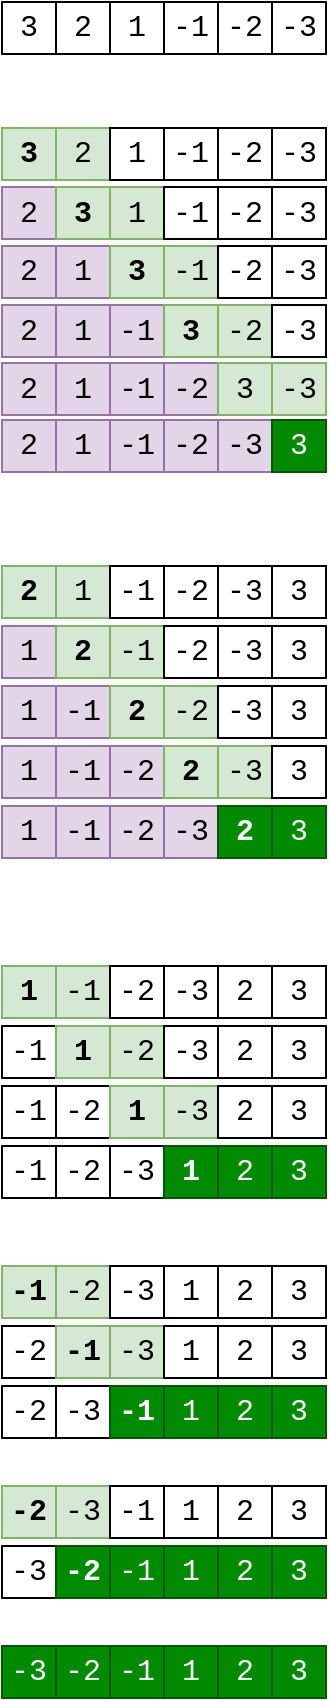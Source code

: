 <mxfile version="12.3.2" type="device" pages="1"><diagram id="4ZnpgWZ7a1Y97kQLqHUX" name="Page-1"><mxGraphModel dx="763" dy="593" grid="0" gridSize="10" guides="1" tooltips="1" connect="1" arrows="1" fold="1" page="1" pageScale="1" pageWidth="827" pageHeight="1169" math="0" shadow="0"><root><mxCell id="0"/><mxCell id="1" parent="0"/><mxCell id="ZXZtvZ2Lm0c-uwcH2c2j-1" value="3" style="rounded=0;whiteSpace=wrap;html=1;fontFamily=Courier New;fontSize=15;fillColor=#d5e8d4;strokeColor=#82b366;fontStyle=1" vertex="1" parent="1"><mxGeometry x="80" y="101" width="27" height="26" as="geometry"/></mxCell><mxCell id="ZXZtvZ2Lm0c-uwcH2c2j-2" value="2" style="rounded=0;whiteSpace=wrap;html=1;fontFamily=Courier New;fontSize=15;fillColor=#d5e8d4;strokeColor=#82b366;" vertex="1" parent="1"><mxGeometry x="107" y="101" width="27" height="26" as="geometry"/></mxCell><mxCell id="ZXZtvZ2Lm0c-uwcH2c2j-3" value="1" style="rounded=0;whiteSpace=wrap;html=1;fontFamily=Courier New;fontSize=15;" vertex="1" parent="1"><mxGeometry x="134" y="101" width="27" height="26" as="geometry"/></mxCell><mxCell id="ZXZtvZ2Lm0c-uwcH2c2j-4" value="-1" style="rounded=0;whiteSpace=wrap;html=1;fontFamily=Courier New;fontSize=15;" vertex="1" parent="1"><mxGeometry x="161" y="101" width="27" height="26" as="geometry"/></mxCell><mxCell id="ZXZtvZ2Lm0c-uwcH2c2j-5" value="-2" style="rounded=0;whiteSpace=wrap;html=1;fontFamily=Courier New;fontSize=15;" vertex="1" parent="1"><mxGeometry x="188" y="101" width="27" height="26" as="geometry"/></mxCell><mxCell id="ZXZtvZ2Lm0c-uwcH2c2j-6" value="-3" style="rounded=0;whiteSpace=wrap;html=1;fontFamily=Courier New;fontSize=15;" vertex="1" parent="1"><mxGeometry x="215" y="101" width="27" height="26" as="geometry"/></mxCell><mxCell id="ZXZtvZ2Lm0c-uwcH2c2j-7" value="2" style="rounded=0;whiteSpace=wrap;html=1;fontFamily=Courier New;fontSize=15;fillColor=#e1d5e7;strokeColor=#9673a6;" vertex="1" parent="1"><mxGeometry x="80" y="130.5" width="27" height="26" as="geometry"/></mxCell><mxCell id="ZXZtvZ2Lm0c-uwcH2c2j-8" value="3" style="rounded=0;whiteSpace=wrap;html=1;fontFamily=Courier New;fontSize=15;fillColor=#d5e8d4;strokeColor=#82b366;fontStyle=1" vertex="1" parent="1"><mxGeometry x="107" y="130.5" width="27" height="26" as="geometry"/></mxCell><mxCell id="ZXZtvZ2Lm0c-uwcH2c2j-9" value="1" style="rounded=0;whiteSpace=wrap;html=1;fontFamily=Courier New;fontSize=15;fillColor=#d5e8d4;strokeColor=#82b366;" vertex="1" parent="1"><mxGeometry x="134" y="130.5" width="27" height="26" as="geometry"/></mxCell><mxCell id="ZXZtvZ2Lm0c-uwcH2c2j-10" value="-1" style="rounded=0;whiteSpace=wrap;html=1;fontFamily=Courier New;fontSize=15;" vertex="1" parent="1"><mxGeometry x="161" y="130.5" width="27" height="26" as="geometry"/></mxCell><mxCell id="ZXZtvZ2Lm0c-uwcH2c2j-11" value="-2" style="rounded=0;whiteSpace=wrap;html=1;fontFamily=Courier New;fontSize=15;" vertex="1" parent="1"><mxGeometry x="188" y="130.5" width="27" height="26" as="geometry"/></mxCell><mxCell id="ZXZtvZ2Lm0c-uwcH2c2j-12" value="-3" style="rounded=0;whiteSpace=wrap;html=1;fontFamily=Courier New;fontSize=15;" vertex="1" parent="1"><mxGeometry x="215" y="130.5" width="27" height="26" as="geometry"/></mxCell><mxCell id="ZXZtvZ2Lm0c-uwcH2c2j-13" value="2" style="rounded=0;whiteSpace=wrap;html=1;fontFamily=Courier New;fontSize=15;fillColor=#e1d5e7;strokeColor=#9673a6;" vertex="1" parent="1"><mxGeometry x="80" y="160" width="27" height="26" as="geometry"/></mxCell><mxCell id="ZXZtvZ2Lm0c-uwcH2c2j-14" value="1" style="rounded=0;whiteSpace=wrap;html=1;fontFamily=Courier New;fontSize=15;fillColor=#e1d5e7;strokeColor=#9673a6;" vertex="1" parent="1"><mxGeometry x="107" y="160" width="27" height="26" as="geometry"/></mxCell><mxCell id="ZXZtvZ2Lm0c-uwcH2c2j-15" value="3" style="rounded=0;whiteSpace=wrap;html=1;fontFamily=Courier New;fontSize=15;fillColor=#d5e8d4;strokeColor=#82b366;fontStyle=1" vertex="1" parent="1"><mxGeometry x="134" y="160" width="27" height="26" as="geometry"/></mxCell><mxCell id="ZXZtvZ2Lm0c-uwcH2c2j-16" value="-1" style="rounded=0;whiteSpace=wrap;html=1;fontFamily=Courier New;fontSize=15;fillColor=#d5e8d4;strokeColor=#82b366;" vertex="1" parent="1"><mxGeometry x="161" y="160" width="27" height="26" as="geometry"/></mxCell><mxCell id="ZXZtvZ2Lm0c-uwcH2c2j-17" value="-2" style="rounded=0;whiteSpace=wrap;html=1;fontFamily=Courier New;fontSize=15;" vertex="1" parent="1"><mxGeometry x="188" y="160" width="27" height="26" as="geometry"/></mxCell><mxCell id="ZXZtvZ2Lm0c-uwcH2c2j-18" value="-3" style="rounded=0;whiteSpace=wrap;html=1;fontFamily=Courier New;fontSize=15;" vertex="1" parent="1"><mxGeometry x="215" y="160" width="27" height="26" as="geometry"/></mxCell><mxCell id="ZXZtvZ2Lm0c-uwcH2c2j-19" value="2" style="rounded=0;whiteSpace=wrap;html=1;fontFamily=Courier New;fontSize=15;fillColor=#e1d5e7;strokeColor=#9673a6;" vertex="1" parent="1"><mxGeometry x="80" y="189.5" width="27" height="26" as="geometry"/></mxCell><mxCell id="ZXZtvZ2Lm0c-uwcH2c2j-20" value="1" style="rounded=0;whiteSpace=wrap;html=1;fontFamily=Courier New;fontSize=15;fillColor=#e1d5e7;strokeColor=#9673a6;" vertex="1" parent="1"><mxGeometry x="107" y="189.5" width="27" height="26" as="geometry"/></mxCell><mxCell id="ZXZtvZ2Lm0c-uwcH2c2j-21" value="-1" style="rounded=0;whiteSpace=wrap;html=1;fontFamily=Courier New;fontSize=15;fillColor=#e1d5e7;strokeColor=#9673a6;" vertex="1" parent="1"><mxGeometry x="134" y="189.5" width="27" height="26" as="geometry"/></mxCell><mxCell id="ZXZtvZ2Lm0c-uwcH2c2j-22" value="3" style="rounded=0;whiteSpace=wrap;html=1;fontFamily=Courier New;fontSize=15;fillColor=#d5e8d4;strokeColor=#82b366;fontStyle=1" vertex="1" parent="1"><mxGeometry x="161" y="189.5" width="27" height="26" as="geometry"/></mxCell><mxCell id="ZXZtvZ2Lm0c-uwcH2c2j-23" value="-2" style="rounded=0;whiteSpace=wrap;html=1;fontFamily=Courier New;fontSize=15;fillColor=#d5e8d4;strokeColor=#82b366;" vertex="1" parent="1"><mxGeometry x="188" y="189.5" width="27" height="26" as="geometry"/></mxCell><mxCell id="ZXZtvZ2Lm0c-uwcH2c2j-24" value="-3" style="rounded=0;whiteSpace=wrap;html=1;fontFamily=Courier New;fontSize=15;" vertex="1" parent="1"><mxGeometry x="215" y="189.5" width="27" height="26" as="geometry"/></mxCell><mxCell id="ZXZtvZ2Lm0c-uwcH2c2j-25" value="2" style="rounded=0;whiteSpace=wrap;html=1;fontFamily=Courier New;fontSize=15;fillColor=#e1d5e7;strokeColor=#9673a6;" vertex="1" parent="1"><mxGeometry x="80" y="218.5" width="27" height="26" as="geometry"/></mxCell><mxCell id="ZXZtvZ2Lm0c-uwcH2c2j-26" value="1" style="rounded=0;whiteSpace=wrap;html=1;fontFamily=Courier New;fontSize=15;fillColor=#e1d5e7;strokeColor=#9673a6;" vertex="1" parent="1"><mxGeometry x="107" y="218.5" width="27" height="26" as="geometry"/></mxCell><mxCell id="ZXZtvZ2Lm0c-uwcH2c2j-27" value="-1" style="rounded=0;whiteSpace=wrap;html=1;fontFamily=Courier New;fontSize=15;fillColor=#e1d5e7;strokeColor=#9673a6;" vertex="1" parent="1"><mxGeometry x="134" y="218.5" width="27" height="26" as="geometry"/></mxCell><mxCell id="ZXZtvZ2Lm0c-uwcH2c2j-28" value="-2" style="rounded=0;whiteSpace=wrap;html=1;fontFamily=Courier New;fontSize=15;fillColor=#e1d5e7;strokeColor=#9673a6;" vertex="1" parent="1"><mxGeometry x="161" y="218.5" width="27" height="26" as="geometry"/></mxCell><mxCell id="ZXZtvZ2Lm0c-uwcH2c2j-29" value="3" style="rounded=0;whiteSpace=wrap;html=1;fontFamily=Courier New;fontSize=15;fillColor=#d5e8d4;strokeColor=#82b366;" vertex="1" parent="1"><mxGeometry x="188" y="218.5" width="27" height="26" as="geometry"/></mxCell><mxCell id="ZXZtvZ2Lm0c-uwcH2c2j-30" value="-3" style="rounded=0;whiteSpace=wrap;html=1;fontFamily=Courier New;fontSize=15;fillColor=#d5e8d4;strokeColor=#82b366;" vertex="1" parent="1"><mxGeometry x="215" y="218.5" width="27" height="26" as="geometry"/></mxCell><mxCell id="ZXZtvZ2Lm0c-uwcH2c2j-31" value="2" style="rounded=0;whiteSpace=wrap;html=1;fontFamily=Courier New;fontSize=15;fillColor=#e1d5e7;strokeColor=#9673a6;" vertex="1" parent="1"><mxGeometry x="80" y="247" width="27" height="26" as="geometry"/></mxCell><mxCell id="ZXZtvZ2Lm0c-uwcH2c2j-32" value="1" style="rounded=0;whiteSpace=wrap;html=1;fontFamily=Courier New;fontSize=15;fillColor=#e1d5e7;strokeColor=#9673a6;" vertex="1" parent="1"><mxGeometry x="107" y="247" width="27" height="26" as="geometry"/></mxCell><mxCell id="ZXZtvZ2Lm0c-uwcH2c2j-33" value="-1" style="rounded=0;whiteSpace=wrap;html=1;fontFamily=Courier New;fontSize=15;fillColor=#e1d5e7;strokeColor=#9673a6;" vertex="1" parent="1"><mxGeometry x="134" y="247" width="27" height="26" as="geometry"/></mxCell><mxCell id="ZXZtvZ2Lm0c-uwcH2c2j-34" value="-2" style="rounded=0;whiteSpace=wrap;html=1;fontFamily=Courier New;fontSize=15;fillColor=#e1d5e7;strokeColor=#9673a6;" vertex="1" parent="1"><mxGeometry x="161" y="247" width="27" height="26" as="geometry"/></mxCell><mxCell id="ZXZtvZ2Lm0c-uwcH2c2j-35" value="-3" style="rounded=0;whiteSpace=wrap;html=1;fontFamily=Courier New;fontSize=15;fillColor=#e1d5e7;strokeColor=#9673a6;" vertex="1" parent="1"><mxGeometry x="188" y="247" width="27" height="26" as="geometry"/></mxCell><mxCell id="ZXZtvZ2Lm0c-uwcH2c2j-36" value="3" style="rounded=0;whiteSpace=wrap;html=1;fontFamily=Courier New;fontSize=15;fillColor=#008a00;strokeColor=#005700;fontColor=#ffffff;" vertex="1" parent="1"><mxGeometry x="215" y="247" width="27" height="26" as="geometry"/></mxCell><mxCell id="ZXZtvZ2Lm0c-uwcH2c2j-103" value="2" style="rounded=0;whiteSpace=wrap;html=1;fontFamily=Courier New;fontSize=15;fillColor=#d5e8d4;strokeColor=#82b366;fontStyle=1" vertex="1" parent="1"><mxGeometry x="80" y="320" width="27" height="26" as="geometry"/></mxCell><mxCell id="ZXZtvZ2Lm0c-uwcH2c2j-104" value="1" style="rounded=0;whiteSpace=wrap;html=1;fontFamily=Courier New;fontSize=15;fillColor=#d5e8d4;strokeColor=#82b366;" vertex="1" parent="1"><mxGeometry x="107" y="320" width="27" height="26" as="geometry"/></mxCell><mxCell id="ZXZtvZ2Lm0c-uwcH2c2j-105" value="-1" style="rounded=0;whiteSpace=wrap;html=1;fontFamily=Courier New;fontSize=15;" vertex="1" parent="1"><mxGeometry x="134" y="320" width="27" height="26" as="geometry"/></mxCell><mxCell id="ZXZtvZ2Lm0c-uwcH2c2j-106" value="-2" style="rounded=0;whiteSpace=wrap;html=1;fontFamily=Courier New;fontSize=15;" vertex="1" parent="1"><mxGeometry x="161" y="320" width="27" height="26" as="geometry"/></mxCell><mxCell id="ZXZtvZ2Lm0c-uwcH2c2j-107" value="-3" style="rounded=0;whiteSpace=wrap;html=1;fontFamily=Courier New;fontSize=15;" vertex="1" parent="1"><mxGeometry x="188" y="320" width="27" height="26" as="geometry"/></mxCell><mxCell id="ZXZtvZ2Lm0c-uwcH2c2j-108" value="3" style="rounded=0;whiteSpace=wrap;html=1;fontFamily=Courier New;fontSize=15;" vertex="1" parent="1"><mxGeometry x="215" y="320" width="27" height="26" as="geometry"/></mxCell><mxCell id="ZXZtvZ2Lm0c-uwcH2c2j-109" value="1" style="rounded=0;whiteSpace=wrap;html=1;fontFamily=Courier New;fontSize=15;fillColor=#e1d5e7;strokeColor=#9673a6;" vertex="1" parent="1"><mxGeometry x="80" y="350" width="27" height="26" as="geometry"/></mxCell><mxCell id="ZXZtvZ2Lm0c-uwcH2c2j-110" value="2" style="rounded=0;whiteSpace=wrap;html=1;fontFamily=Courier New;fontSize=15;fillColor=#d5e8d4;strokeColor=#82b366;fontStyle=1" vertex="1" parent="1"><mxGeometry x="107" y="350" width="27" height="26" as="geometry"/></mxCell><mxCell id="ZXZtvZ2Lm0c-uwcH2c2j-111" value="-1" style="rounded=0;whiteSpace=wrap;html=1;fontFamily=Courier New;fontSize=15;fillColor=#d5e8d4;strokeColor=#82b366;" vertex="1" parent="1"><mxGeometry x="134" y="350" width="27" height="26" as="geometry"/></mxCell><mxCell id="ZXZtvZ2Lm0c-uwcH2c2j-112" value="-2" style="rounded=0;whiteSpace=wrap;html=1;fontFamily=Courier New;fontSize=15;" vertex="1" parent="1"><mxGeometry x="161" y="350" width="27" height="26" as="geometry"/></mxCell><mxCell id="ZXZtvZ2Lm0c-uwcH2c2j-113" value="-3" style="rounded=0;whiteSpace=wrap;html=1;fontFamily=Courier New;fontSize=15;" vertex="1" parent="1"><mxGeometry x="188" y="350" width="27" height="26" as="geometry"/></mxCell><mxCell id="ZXZtvZ2Lm0c-uwcH2c2j-114" value="3" style="rounded=0;whiteSpace=wrap;html=1;fontFamily=Courier New;fontSize=15;" vertex="1" parent="1"><mxGeometry x="215" y="350" width="27" height="26" as="geometry"/></mxCell><mxCell id="ZXZtvZ2Lm0c-uwcH2c2j-115" value="1" style="rounded=0;whiteSpace=wrap;html=1;fontFamily=Courier New;fontSize=15;fillColor=#e1d5e7;strokeColor=#9673a6;" vertex="1" parent="1"><mxGeometry x="80" y="380" width="27" height="26" as="geometry"/></mxCell><mxCell id="ZXZtvZ2Lm0c-uwcH2c2j-116" value="-1" style="rounded=0;whiteSpace=wrap;html=1;fontFamily=Courier New;fontSize=15;fillColor=#e1d5e7;strokeColor=#9673a6;" vertex="1" parent="1"><mxGeometry x="107" y="380" width="27" height="26" as="geometry"/></mxCell><mxCell id="ZXZtvZ2Lm0c-uwcH2c2j-117" value="2" style="rounded=0;whiteSpace=wrap;html=1;fontFamily=Courier New;fontSize=15;fillColor=#d5e8d4;strokeColor=#82b366;fontStyle=1" vertex="1" parent="1"><mxGeometry x="134" y="380" width="27" height="26" as="geometry"/></mxCell><mxCell id="ZXZtvZ2Lm0c-uwcH2c2j-118" value="-2" style="rounded=0;whiteSpace=wrap;html=1;fontFamily=Courier New;fontSize=15;fillColor=#d5e8d4;strokeColor=#82b366;" vertex="1" parent="1"><mxGeometry x="161" y="380" width="27" height="26" as="geometry"/></mxCell><mxCell id="ZXZtvZ2Lm0c-uwcH2c2j-119" value="-3" style="rounded=0;whiteSpace=wrap;html=1;fontFamily=Courier New;fontSize=15;" vertex="1" parent="1"><mxGeometry x="188" y="380" width="27" height="26" as="geometry"/></mxCell><mxCell id="ZXZtvZ2Lm0c-uwcH2c2j-120" value="3" style="rounded=0;whiteSpace=wrap;html=1;fontFamily=Courier New;fontSize=15;" vertex="1" parent="1"><mxGeometry x="215" y="380" width="27" height="26" as="geometry"/></mxCell><mxCell id="ZXZtvZ2Lm0c-uwcH2c2j-121" value="1" style="rounded=0;whiteSpace=wrap;html=1;fontFamily=Courier New;fontSize=15;fillColor=#e1d5e7;strokeColor=#9673a6;" vertex="1" parent="1"><mxGeometry x="80" y="410" width="27" height="26" as="geometry"/></mxCell><mxCell id="ZXZtvZ2Lm0c-uwcH2c2j-122" value="-1" style="rounded=0;whiteSpace=wrap;html=1;fontFamily=Courier New;fontSize=15;fillColor=#e1d5e7;strokeColor=#9673a6;" vertex="1" parent="1"><mxGeometry x="107" y="410" width="27" height="26" as="geometry"/></mxCell><mxCell id="ZXZtvZ2Lm0c-uwcH2c2j-123" value="-2" style="rounded=0;whiteSpace=wrap;html=1;fontFamily=Courier New;fontSize=15;fillColor=#e1d5e7;strokeColor=#9673a6;" vertex="1" parent="1"><mxGeometry x="134" y="410" width="27" height="26" as="geometry"/></mxCell><mxCell id="ZXZtvZ2Lm0c-uwcH2c2j-124" value="2" style="rounded=0;whiteSpace=wrap;html=1;fontFamily=Courier New;fontSize=15;fillColor=#d5e8d4;strokeColor=#82b366;fontStyle=1" vertex="1" parent="1"><mxGeometry x="161" y="410" width="27" height="26" as="geometry"/></mxCell><mxCell id="ZXZtvZ2Lm0c-uwcH2c2j-125" value="-3" style="rounded=0;whiteSpace=wrap;html=1;fontFamily=Courier New;fontSize=15;fillColor=#d5e8d4;strokeColor=#82b366;" vertex="1" parent="1"><mxGeometry x="188" y="410" width="27" height="26" as="geometry"/></mxCell><mxCell id="ZXZtvZ2Lm0c-uwcH2c2j-126" value="3" style="rounded=0;whiteSpace=wrap;html=1;fontFamily=Courier New;fontSize=15;" vertex="1" parent="1"><mxGeometry x="215" y="410" width="27" height="26" as="geometry"/></mxCell><mxCell id="ZXZtvZ2Lm0c-uwcH2c2j-127" value="1" style="rounded=0;whiteSpace=wrap;html=1;fontFamily=Courier New;fontSize=15;fillColor=#e1d5e7;strokeColor=#9673a6;" vertex="1" parent="1"><mxGeometry x="80" y="440" width="27" height="26" as="geometry"/></mxCell><mxCell id="ZXZtvZ2Lm0c-uwcH2c2j-128" value="-1" style="rounded=0;whiteSpace=wrap;html=1;fontFamily=Courier New;fontSize=15;fillColor=#e1d5e7;strokeColor=#9673a6;" vertex="1" parent="1"><mxGeometry x="107" y="440" width="27" height="26" as="geometry"/></mxCell><mxCell id="ZXZtvZ2Lm0c-uwcH2c2j-129" value="-2" style="rounded=0;whiteSpace=wrap;html=1;fontFamily=Courier New;fontSize=15;fillColor=#e1d5e7;strokeColor=#9673a6;" vertex="1" parent="1"><mxGeometry x="134" y="440" width="27" height="26" as="geometry"/></mxCell><mxCell id="ZXZtvZ2Lm0c-uwcH2c2j-130" value="-3" style="rounded=0;whiteSpace=wrap;html=1;fontFamily=Courier New;fontSize=15;fillColor=#e1d5e7;strokeColor=#9673a6;" vertex="1" parent="1"><mxGeometry x="161" y="440" width="27" height="26" as="geometry"/></mxCell><mxCell id="ZXZtvZ2Lm0c-uwcH2c2j-131" value="2" style="rounded=0;whiteSpace=wrap;html=1;fontFamily=Courier New;fontSize=15;fillColor=#008a00;strokeColor=#005700;fontStyle=1;fontColor=#ffffff;" vertex="1" parent="1"><mxGeometry x="188" y="440" width="27" height="26" as="geometry"/></mxCell><mxCell id="ZXZtvZ2Lm0c-uwcH2c2j-132" value="3" style="rounded=0;whiteSpace=wrap;html=1;fontFamily=Courier New;fontSize=15;fillColor=#008a00;strokeColor=#005700;fontColor=#ffffff;" vertex="1" parent="1"><mxGeometry x="215" y="440" width="27" height="26" as="geometry"/></mxCell><mxCell id="ZXZtvZ2Lm0c-uwcH2c2j-133" value="1" style="rounded=0;whiteSpace=wrap;html=1;fontFamily=Courier New;fontSize=15;fillColor=#d5e8d4;strokeColor=#82b366;fontStyle=1" vertex="1" parent="1"><mxGeometry x="80" y="520" width="27" height="26" as="geometry"/></mxCell><mxCell id="ZXZtvZ2Lm0c-uwcH2c2j-134" value="-1" style="rounded=0;whiteSpace=wrap;html=1;fontFamily=Courier New;fontSize=15;fillColor=#d5e8d4;strokeColor=#82b366;" vertex="1" parent="1"><mxGeometry x="107" y="520" width="27" height="26" as="geometry"/></mxCell><mxCell id="ZXZtvZ2Lm0c-uwcH2c2j-135" value="-2" style="rounded=0;whiteSpace=wrap;html=1;fontFamily=Courier New;fontSize=15;" vertex="1" parent="1"><mxGeometry x="134" y="520" width="27" height="26" as="geometry"/></mxCell><mxCell id="ZXZtvZ2Lm0c-uwcH2c2j-136" value="-3" style="rounded=0;whiteSpace=wrap;html=1;fontFamily=Courier New;fontSize=15;" vertex="1" parent="1"><mxGeometry x="161" y="520" width="27" height="26" as="geometry"/></mxCell><mxCell id="ZXZtvZ2Lm0c-uwcH2c2j-137" value="2" style="rounded=0;whiteSpace=wrap;html=1;fontFamily=Courier New;fontSize=15;fontStyle=0" vertex="1" parent="1"><mxGeometry x="188" y="520" width="27" height="26" as="geometry"/></mxCell><mxCell id="ZXZtvZ2Lm0c-uwcH2c2j-138" value="3" style="rounded=0;whiteSpace=wrap;html=1;fontFamily=Courier New;fontSize=15;" vertex="1" parent="1"><mxGeometry x="215" y="520" width="27" height="26" as="geometry"/></mxCell><mxCell id="ZXZtvZ2Lm0c-uwcH2c2j-139" value="-1" style="rounded=0;whiteSpace=wrap;html=1;fontFamily=Courier New;fontSize=15;" vertex="1" parent="1"><mxGeometry x="80" y="550" width="27" height="26" as="geometry"/></mxCell><mxCell id="ZXZtvZ2Lm0c-uwcH2c2j-140" value="1" style="rounded=0;whiteSpace=wrap;html=1;fontFamily=Courier New;fontSize=15;fillColor=#d5e8d4;strokeColor=#82b366;fontStyle=1" vertex="1" parent="1"><mxGeometry x="107" y="550" width="27" height="26" as="geometry"/></mxCell><mxCell id="ZXZtvZ2Lm0c-uwcH2c2j-141" value="-2" style="rounded=0;whiteSpace=wrap;html=1;fontFamily=Courier New;fontSize=15;fillColor=#d5e8d4;strokeColor=#82b366;" vertex="1" parent="1"><mxGeometry x="134" y="550" width="27" height="26" as="geometry"/></mxCell><mxCell id="ZXZtvZ2Lm0c-uwcH2c2j-142" value="-3" style="rounded=0;whiteSpace=wrap;html=1;fontFamily=Courier New;fontSize=15;" vertex="1" parent="1"><mxGeometry x="161" y="550" width="27" height="26" as="geometry"/></mxCell><mxCell id="ZXZtvZ2Lm0c-uwcH2c2j-143" value="2" style="rounded=0;whiteSpace=wrap;html=1;fontFamily=Courier New;fontSize=15;fontStyle=0" vertex="1" parent="1"><mxGeometry x="188" y="550" width="27" height="26" as="geometry"/></mxCell><mxCell id="ZXZtvZ2Lm0c-uwcH2c2j-144" value="3" style="rounded=0;whiteSpace=wrap;html=1;fontFamily=Courier New;fontSize=15;" vertex="1" parent="1"><mxGeometry x="215" y="550" width="27" height="26" as="geometry"/></mxCell><mxCell id="ZXZtvZ2Lm0c-uwcH2c2j-145" value="-1" style="rounded=0;whiteSpace=wrap;html=1;fontFamily=Courier New;fontSize=15;" vertex="1" parent="1"><mxGeometry x="80" y="580" width="27" height="26" as="geometry"/></mxCell><mxCell id="ZXZtvZ2Lm0c-uwcH2c2j-146" value="-2" style="rounded=0;whiteSpace=wrap;html=1;fontFamily=Courier New;fontSize=15;" vertex="1" parent="1"><mxGeometry x="107" y="580" width="27" height="26" as="geometry"/></mxCell><mxCell id="ZXZtvZ2Lm0c-uwcH2c2j-147" value="1" style="rounded=0;whiteSpace=wrap;html=1;fontFamily=Courier New;fontSize=15;fillColor=#d5e8d4;strokeColor=#82b366;fontStyle=1" vertex="1" parent="1"><mxGeometry x="134" y="580" width="27" height="26" as="geometry"/></mxCell><mxCell id="ZXZtvZ2Lm0c-uwcH2c2j-148" value="-3" style="rounded=0;whiteSpace=wrap;html=1;fontFamily=Courier New;fontSize=15;fillColor=#d5e8d4;strokeColor=#82b366;" vertex="1" parent="1"><mxGeometry x="161" y="580" width="27" height="26" as="geometry"/></mxCell><mxCell id="ZXZtvZ2Lm0c-uwcH2c2j-149" value="2" style="rounded=0;whiteSpace=wrap;html=1;fontFamily=Courier New;fontSize=15;fontStyle=0" vertex="1" parent="1"><mxGeometry x="188" y="580" width="27" height="26" as="geometry"/></mxCell><mxCell id="ZXZtvZ2Lm0c-uwcH2c2j-150" value="3" style="rounded=0;whiteSpace=wrap;html=1;fontFamily=Courier New;fontSize=15;" vertex="1" parent="1"><mxGeometry x="215" y="580" width="27" height="26" as="geometry"/></mxCell><mxCell id="ZXZtvZ2Lm0c-uwcH2c2j-151" value="-1" style="rounded=0;whiteSpace=wrap;html=1;fontFamily=Courier New;fontSize=15;" vertex="1" parent="1"><mxGeometry x="80" y="610" width="27" height="26" as="geometry"/></mxCell><mxCell id="ZXZtvZ2Lm0c-uwcH2c2j-152" value="-2" style="rounded=0;whiteSpace=wrap;html=1;fontFamily=Courier New;fontSize=15;" vertex="1" parent="1"><mxGeometry x="107" y="610" width="27" height="26" as="geometry"/></mxCell><mxCell id="ZXZtvZ2Lm0c-uwcH2c2j-153" value="-3" style="rounded=0;whiteSpace=wrap;html=1;fontFamily=Courier New;fontSize=15;" vertex="1" parent="1"><mxGeometry x="134" y="610" width="27" height="26" as="geometry"/></mxCell><mxCell id="ZXZtvZ2Lm0c-uwcH2c2j-154" value="1" style="rounded=0;whiteSpace=wrap;html=1;fontFamily=Courier New;fontSize=15;fillColor=#008a00;strokeColor=#005700;fontStyle=1;fontColor=#ffffff;" vertex="1" parent="1"><mxGeometry x="161" y="610" width="27" height="26" as="geometry"/></mxCell><mxCell id="ZXZtvZ2Lm0c-uwcH2c2j-155" value="2" style="rounded=0;whiteSpace=wrap;html=1;fontFamily=Courier New;fontSize=15;fontStyle=0;fillColor=#008a00;strokeColor=#005700;fontColor=#ffffff;" vertex="1" parent="1"><mxGeometry x="188" y="610" width="27" height="26" as="geometry"/></mxCell><mxCell id="ZXZtvZ2Lm0c-uwcH2c2j-156" value="3" style="rounded=0;whiteSpace=wrap;html=1;fontFamily=Courier New;fontSize=15;fillColor=#008a00;strokeColor=#005700;fontColor=#ffffff;" vertex="1" parent="1"><mxGeometry x="215" y="610" width="27" height="26" as="geometry"/></mxCell><mxCell id="ZXZtvZ2Lm0c-uwcH2c2j-157" value="-1" style="rounded=0;whiteSpace=wrap;html=1;fontFamily=Courier New;fontSize=15;fillColor=#d5e8d4;strokeColor=#82b366;fontStyle=1" vertex="1" parent="1"><mxGeometry x="80" y="670" width="27" height="26" as="geometry"/></mxCell><mxCell id="ZXZtvZ2Lm0c-uwcH2c2j-158" value="-2" style="rounded=0;whiteSpace=wrap;html=1;fontFamily=Courier New;fontSize=15;fillColor=#d5e8d4;strokeColor=#82b366;" vertex="1" parent="1"><mxGeometry x="107" y="670" width="27" height="26" as="geometry"/></mxCell><mxCell id="ZXZtvZ2Lm0c-uwcH2c2j-159" value="-3" style="rounded=0;whiteSpace=wrap;html=1;fontFamily=Courier New;fontSize=15;" vertex="1" parent="1"><mxGeometry x="134" y="670" width="27" height="26" as="geometry"/></mxCell><mxCell id="ZXZtvZ2Lm0c-uwcH2c2j-160" value="1" style="rounded=0;whiteSpace=wrap;html=1;fontFamily=Courier New;fontSize=15;fontStyle=0" vertex="1" parent="1"><mxGeometry x="161" y="670" width="27" height="26" as="geometry"/></mxCell><mxCell id="ZXZtvZ2Lm0c-uwcH2c2j-161" value="2" style="rounded=0;whiteSpace=wrap;html=1;fontFamily=Courier New;fontSize=15;fontStyle=0;" vertex="1" parent="1"><mxGeometry x="188" y="670" width="27" height="26" as="geometry"/></mxCell><mxCell id="ZXZtvZ2Lm0c-uwcH2c2j-162" value="3" style="rounded=0;whiteSpace=wrap;html=1;fontFamily=Courier New;fontSize=15;" vertex="1" parent="1"><mxGeometry x="215" y="670" width="27" height="26" as="geometry"/></mxCell><mxCell id="ZXZtvZ2Lm0c-uwcH2c2j-163" value="-2" style="rounded=0;whiteSpace=wrap;html=1;fontFamily=Courier New;fontSize=15;" vertex="1" parent="1"><mxGeometry x="80" y="700" width="27" height="26" as="geometry"/></mxCell><mxCell id="ZXZtvZ2Lm0c-uwcH2c2j-164" value="-1" style="rounded=0;whiteSpace=wrap;html=1;fontFamily=Courier New;fontSize=15;fillColor=#d5e8d4;strokeColor=#82b366;fontStyle=1" vertex="1" parent="1"><mxGeometry x="107" y="700" width="27" height="26" as="geometry"/></mxCell><mxCell id="ZXZtvZ2Lm0c-uwcH2c2j-165" value="-3" style="rounded=0;whiteSpace=wrap;html=1;fontFamily=Courier New;fontSize=15;fillColor=#d5e8d4;strokeColor=#82b366;" vertex="1" parent="1"><mxGeometry x="134" y="700" width="27" height="26" as="geometry"/></mxCell><mxCell id="ZXZtvZ2Lm0c-uwcH2c2j-166" value="1" style="rounded=0;whiteSpace=wrap;html=1;fontFamily=Courier New;fontSize=15;fontStyle=0" vertex="1" parent="1"><mxGeometry x="161" y="700" width="27" height="26" as="geometry"/></mxCell><mxCell id="ZXZtvZ2Lm0c-uwcH2c2j-167" value="2" style="rounded=0;whiteSpace=wrap;html=1;fontFamily=Courier New;fontSize=15;fontStyle=0;" vertex="1" parent="1"><mxGeometry x="188" y="700" width="27" height="26" as="geometry"/></mxCell><mxCell id="ZXZtvZ2Lm0c-uwcH2c2j-168" value="3" style="rounded=0;whiteSpace=wrap;html=1;fontFamily=Courier New;fontSize=15;" vertex="1" parent="1"><mxGeometry x="215" y="700" width="27" height="26" as="geometry"/></mxCell><mxCell id="ZXZtvZ2Lm0c-uwcH2c2j-169" value="-2" style="rounded=0;whiteSpace=wrap;html=1;fontFamily=Courier New;fontSize=15;" vertex="1" parent="1"><mxGeometry x="80" y="730" width="27" height="26" as="geometry"/></mxCell><mxCell id="ZXZtvZ2Lm0c-uwcH2c2j-170" value="-3" style="rounded=0;whiteSpace=wrap;html=1;fontFamily=Courier New;fontSize=15;" vertex="1" parent="1"><mxGeometry x="107" y="730" width="27" height="26" as="geometry"/></mxCell><mxCell id="ZXZtvZ2Lm0c-uwcH2c2j-171" value="-1" style="rounded=0;whiteSpace=wrap;html=1;fontFamily=Courier New;fontSize=15;fillColor=#008a00;strokeColor=#005700;fontStyle=1;fontColor=#ffffff;" vertex="1" parent="1"><mxGeometry x="134" y="730" width="27" height="26" as="geometry"/></mxCell><mxCell id="ZXZtvZ2Lm0c-uwcH2c2j-172" value="1" style="rounded=0;whiteSpace=wrap;html=1;fontFamily=Courier New;fontSize=15;fontStyle=0;fillColor=#008a00;strokeColor=#005700;fontColor=#ffffff;" vertex="1" parent="1"><mxGeometry x="161" y="730" width="27" height="26" as="geometry"/></mxCell><mxCell id="ZXZtvZ2Lm0c-uwcH2c2j-173" value="2" style="rounded=0;whiteSpace=wrap;html=1;fontFamily=Courier New;fontSize=15;fontStyle=0;fillColor=#008a00;strokeColor=#005700;fontColor=#ffffff;" vertex="1" parent="1"><mxGeometry x="188" y="730" width="27" height="26" as="geometry"/></mxCell><mxCell id="ZXZtvZ2Lm0c-uwcH2c2j-174" value="3" style="rounded=0;whiteSpace=wrap;html=1;fontFamily=Courier New;fontSize=15;fillColor=#008a00;strokeColor=#005700;fontColor=#ffffff;" vertex="1" parent="1"><mxGeometry x="215" y="730" width="27" height="26" as="geometry"/></mxCell><mxCell id="ZXZtvZ2Lm0c-uwcH2c2j-175" value="-2" style="rounded=0;whiteSpace=wrap;html=1;fontFamily=Courier New;fontSize=15;fillColor=#d5e8d4;strokeColor=#82b366;fontStyle=1" vertex="1" parent="1"><mxGeometry x="80" y="780" width="27" height="26" as="geometry"/></mxCell><mxCell id="ZXZtvZ2Lm0c-uwcH2c2j-176" value="-3" style="rounded=0;whiteSpace=wrap;html=1;fontFamily=Courier New;fontSize=15;fillColor=#d5e8d4;strokeColor=#82b366;" vertex="1" parent="1"><mxGeometry x="107" y="780" width="27" height="26" as="geometry"/></mxCell><mxCell id="ZXZtvZ2Lm0c-uwcH2c2j-177" value="-1" style="rounded=0;whiteSpace=wrap;html=1;fontFamily=Courier New;fontSize=15;" vertex="1" parent="1"><mxGeometry x="134" y="780" width="27" height="26" as="geometry"/></mxCell><mxCell id="ZXZtvZ2Lm0c-uwcH2c2j-178" value="1" style="rounded=0;whiteSpace=wrap;html=1;fontFamily=Courier New;fontSize=15;fontStyle=0;" vertex="1" parent="1"><mxGeometry x="161" y="780" width="27" height="26" as="geometry"/></mxCell><mxCell id="ZXZtvZ2Lm0c-uwcH2c2j-179" value="2" style="rounded=0;whiteSpace=wrap;html=1;fontFamily=Courier New;fontSize=15;fontStyle=0;" vertex="1" parent="1"><mxGeometry x="188" y="780" width="27" height="26" as="geometry"/></mxCell><mxCell id="ZXZtvZ2Lm0c-uwcH2c2j-180" value="3" style="rounded=0;whiteSpace=wrap;html=1;fontFamily=Courier New;fontSize=15;" vertex="1" parent="1"><mxGeometry x="215" y="780" width="27" height="26" as="geometry"/></mxCell><mxCell id="ZXZtvZ2Lm0c-uwcH2c2j-181" value="-3" style="rounded=0;whiteSpace=wrap;html=1;fontFamily=Courier New;fontSize=15;" vertex="1" parent="1"><mxGeometry x="80" y="810" width="27" height="26" as="geometry"/></mxCell><mxCell id="ZXZtvZ2Lm0c-uwcH2c2j-182" value="-2" style="rounded=0;whiteSpace=wrap;html=1;fontFamily=Courier New;fontSize=15;fillColor=#008a00;strokeColor=#005700;fontStyle=1;fontColor=#ffffff;" vertex="1" parent="1"><mxGeometry x="107" y="810" width="27" height="26" as="geometry"/></mxCell><mxCell id="ZXZtvZ2Lm0c-uwcH2c2j-183" value="-1" style="rounded=0;whiteSpace=wrap;html=1;fontFamily=Courier New;fontSize=15;fillColor=#008a00;strokeColor=#005700;fontColor=#ffffff;" vertex="1" parent="1"><mxGeometry x="134" y="810" width="27" height="26" as="geometry"/></mxCell><mxCell id="ZXZtvZ2Lm0c-uwcH2c2j-184" value="1" style="rounded=0;whiteSpace=wrap;html=1;fontFamily=Courier New;fontSize=15;fontStyle=0;fillColor=#008a00;strokeColor=#005700;fontColor=#ffffff;" vertex="1" parent="1"><mxGeometry x="161" y="810" width="27" height="26" as="geometry"/></mxCell><mxCell id="ZXZtvZ2Lm0c-uwcH2c2j-185" value="2" style="rounded=0;whiteSpace=wrap;html=1;fontFamily=Courier New;fontSize=15;fontStyle=0;fillColor=#008a00;strokeColor=#005700;fontColor=#ffffff;" vertex="1" parent="1"><mxGeometry x="188" y="810" width="27" height="26" as="geometry"/></mxCell><mxCell id="ZXZtvZ2Lm0c-uwcH2c2j-186" value="3" style="rounded=0;whiteSpace=wrap;html=1;fontFamily=Courier New;fontSize=15;fillColor=#008a00;strokeColor=#005700;fontColor=#ffffff;" vertex="1" parent="1"><mxGeometry x="215" y="810" width="27" height="26" as="geometry"/></mxCell><mxCell id="ZXZtvZ2Lm0c-uwcH2c2j-187" value="-3" style="rounded=0;whiteSpace=wrap;html=1;fontFamily=Courier New;fontSize=15;fontStyle=0;fillColor=#008a00;strokeColor=#005700;fontColor=#ffffff;" vertex="1" parent="1"><mxGeometry x="80" y="860" width="27" height="26" as="geometry"/></mxCell><mxCell id="ZXZtvZ2Lm0c-uwcH2c2j-188" value="-2" style="rounded=0;whiteSpace=wrap;html=1;fontFamily=Courier New;fontSize=15;fontStyle=0;fillColor=#008a00;strokeColor=#005700;fontColor=#ffffff;" vertex="1" parent="1"><mxGeometry x="107" y="860" width="27" height="26" as="geometry"/></mxCell><mxCell id="ZXZtvZ2Lm0c-uwcH2c2j-189" value="-1" style="rounded=0;whiteSpace=wrap;html=1;fontFamily=Courier New;fontSize=15;fontStyle=0;fillColor=#008a00;strokeColor=#005700;fontColor=#ffffff;" vertex="1" parent="1"><mxGeometry x="134" y="860" width="27" height="26" as="geometry"/></mxCell><mxCell id="ZXZtvZ2Lm0c-uwcH2c2j-190" value="1" style="rounded=0;whiteSpace=wrap;html=1;fontFamily=Courier New;fontSize=15;fontStyle=0;fillColor=#008a00;strokeColor=#005700;fontColor=#ffffff;" vertex="1" parent="1"><mxGeometry x="161" y="860" width="27" height="26" as="geometry"/></mxCell><mxCell id="ZXZtvZ2Lm0c-uwcH2c2j-191" value="2" style="rounded=0;whiteSpace=wrap;html=1;fontFamily=Courier New;fontSize=15;fontStyle=0;fillColor=#008a00;strokeColor=#005700;fontColor=#ffffff;" vertex="1" parent="1"><mxGeometry x="188" y="860" width="27" height="26" as="geometry"/></mxCell><mxCell id="ZXZtvZ2Lm0c-uwcH2c2j-192" value="3" style="rounded=0;whiteSpace=wrap;html=1;fontFamily=Courier New;fontSize=15;fontStyle=0;fillColor=#008a00;strokeColor=#005700;fontColor=#ffffff;" vertex="1" parent="1"><mxGeometry x="215" y="860" width="27" height="26" as="geometry"/></mxCell><mxCell id="ZXZtvZ2Lm0c-uwcH2c2j-194" value="3" style="rounded=0;whiteSpace=wrap;html=1;fontFamily=Courier New;fontSize=15;fontStyle=0" vertex="1" parent="1"><mxGeometry x="80" y="38" width="27" height="26" as="geometry"/></mxCell><mxCell id="ZXZtvZ2Lm0c-uwcH2c2j-195" value="2" style="rounded=0;whiteSpace=wrap;html=1;fontFamily=Courier New;fontSize=15;fontStyle=0" vertex="1" parent="1"><mxGeometry x="107" y="38" width="27" height="26" as="geometry"/></mxCell><mxCell id="ZXZtvZ2Lm0c-uwcH2c2j-196" value="1" style="rounded=0;whiteSpace=wrap;html=1;fontFamily=Courier New;fontSize=15;fontStyle=0" vertex="1" parent="1"><mxGeometry x="134" y="38" width="27" height="26" as="geometry"/></mxCell><mxCell id="ZXZtvZ2Lm0c-uwcH2c2j-197" value="-1" style="rounded=0;whiteSpace=wrap;html=1;fontFamily=Courier New;fontSize=15;fontStyle=0" vertex="1" parent="1"><mxGeometry x="161" y="38" width="27" height="26" as="geometry"/></mxCell><mxCell id="ZXZtvZ2Lm0c-uwcH2c2j-198" value="-2" style="rounded=0;whiteSpace=wrap;html=1;fontFamily=Courier New;fontSize=15;fontStyle=0" vertex="1" parent="1"><mxGeometry x="188" y="38" width="27" height="26" as="geometry"/></mxCell><mxCell id="ZXZtvZ2Lm0c-uwcH2c2j-199" value="-3" style="rounded=0;whiteSpace=wrap;html=1;fontFamily=Courier New;fontSize=15;fontStyle=0" vertex="1" parent="1"><mxGeometry x="215" y="38" width="27" height="26" as="geometry"/></mxCell></root></mxGraphModel></diagram></mxfile>